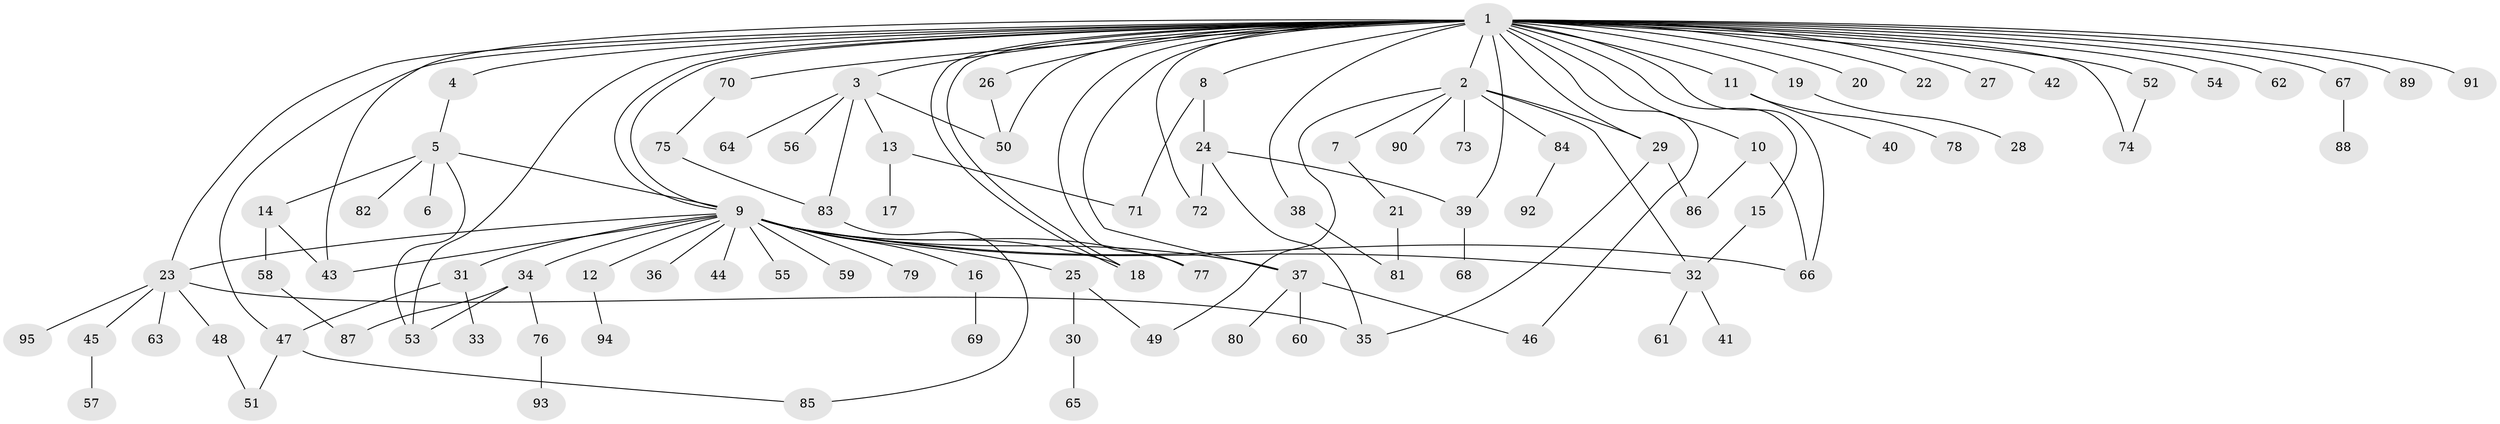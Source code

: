 // Generated by graph-tools (version 1.1) at 2025/35/03/09/25 02:35:24]
// undirected, 95 vertices, 127 edges
graph export_dot {
graph [start="1"]
  node [color=gray90,style=filled];
  1;
  2;
  3;
  4;
  5;
  6;
  7;
  8;
  9;
  10;
  11;
  12;
  13;
  14;
  15;
  16;
  17;
  18;
  19;
  20;
  21;
  22;
  23;
  24;
  25;
  26;
  27;
  28;
  29;
  30;
  31;
  32;
  33;
  34;
  35;
  36;
  37;
  38;
  39;
  40;
  41;
  42;
  43;
  44;
  45;
  46;
  47;
  48;
  49;
  50;
  51;
  52;
  53;
  54;
  55;
  56;
  57;
  58;
  59;
  60;
  61;
  62;
  63;
  64;
  65;
  66;
  67;
  68;
  69;
  70;
  71;
  72;
  73;
  74;
  75;
  76;
  77;
  78;
  79;
  80;
  81;
  82;
  83;
  84;
  85;
  86;
  87;
  88;
  89;
  90;
  91;
  92;
  93;
  94;
  95;
  1 -- 2;
  1 -- 3;
  1 -- 4;
  1 -- 8;
  1 -- 9;
  1 -- 9;
  1 -- 10;
  1 -- 11;
  1 -- 15;
  1 -- 18;
  1 -- 18;
  1 -- 19;
  1 -- 20;
  1 -- 22;
  1 -- 23;
  1 -- 26;
  1 -- 27;
  1 -- 29;
  1 -- 37;
  1 -- 38;
  1 -- 39;
  1 -- 42;
  1 -- 43;
  1 -- 46;
  1 -- 47;
  1 -- 50;
  1 -- 52;
  1 -- 53;
  1 -- 54;
  1 -- 62;
  1 -- 66;
  1 -- 67;
  1 -- 70;
  1 -- 72;
  1 -- 74;
  1 -- 77;
  1 -- 89;
  1 -- 91;
  2 -- 7;
  2 -- 29;
  2 -- 32;
  2 -- 49;
  2 -- 73;
  2 -- 84;
  2 -- 90;
  3 -- 13;
  3 -- 50;
  3 -- 56;
  3 -- 64;
  3 -- 83;
  4 -- 5;
  5 -- 6;
  5 -- 9;
  5 -- 14;
  5 -- 53;
  5 -- 82;
  7 -- 21;
  8 -- 24;
  8 -- 71;
  9 -- 12;
  9 -- 16;
  9 -- 18;
  9 -- 23;
  9 -- 25;
  9 -- 31;
  9 -- 32;
  9 -- 34;
  9 -- 36;
  9 -- 37;
  9 -- 43;
  9 -- 44;
  9 -- 55;
  9 -- 59;
  9 -- 66;
  9 -- 77;
  9 -- 79;
  10 -- 66;
  10 -- 86;
  11 -- 40;
  11 -- 78;
  12 -- 94;
  13 -- 17;
  13 -- 71;
  14 -- 43;
  14 -- 58;
  15 -- 32;
  16 -- 69;
  19 -- 28;
  21 -- 81;
  23 -- 35;
  23 -- 45;
  23 -- 48;
  23 -- 63;
  23 -- 95;
  24 -- 35;
  24 -- 39;
  24 -- 72;
  25 -- 30;
  25 -- 49;
  26 -- 50;
  29 -- 35;
  29 -- 86;
  30 -- 65;
  31 -- 33;
  31 -- 47;
  32 -- 41;
  32 -- 61;
  34 -- 53;
  34 -- 76;
  34 -- 87;
  37 -- 46;
  37 -- 60;
  37 -- 80;
  38 -- 81;
  39 -- 68;
  45 -- 57;
  47 -- 51;
  47 -- 85;
  48 -- 51;
  52 -- 74;
  58 -- 87;
  67 -- 88;
  70 -- 75;
  75 -- 83;
  76 -- 93;
  83 -- 85;
  84 -- 92;
}
